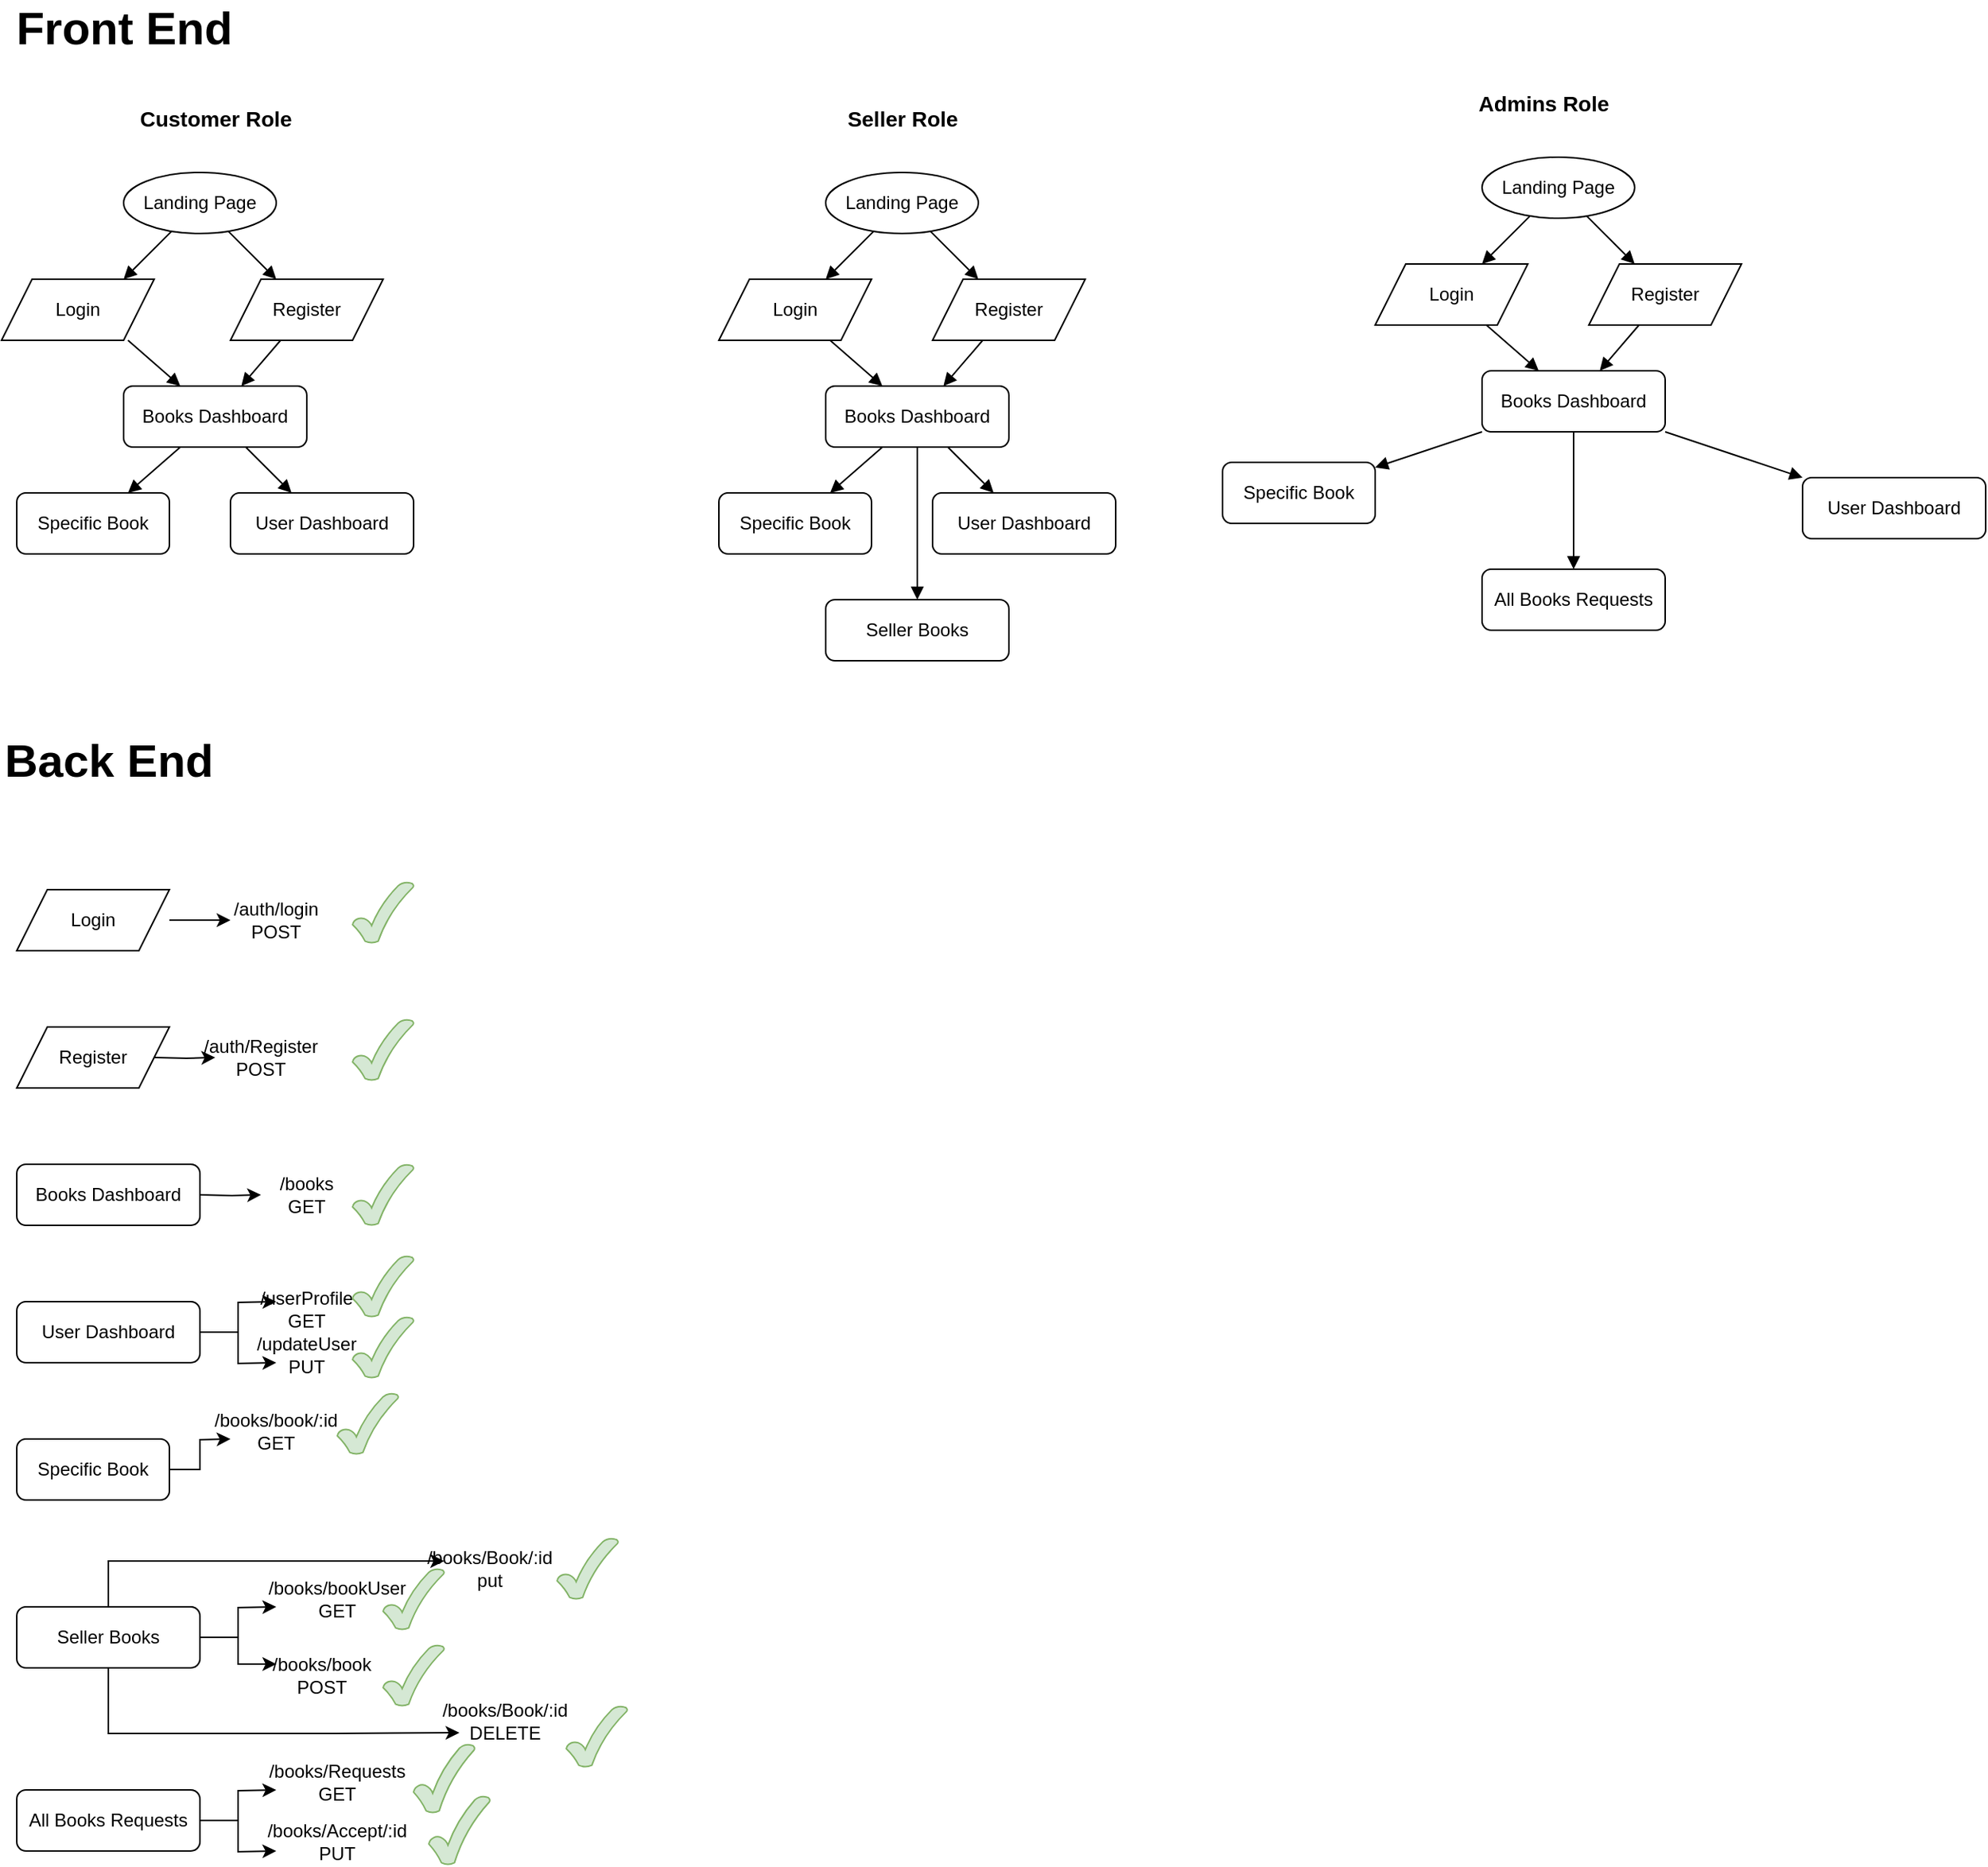 <mxfile version="26.2.14">
  <diagram name="Book Management Frontend Flow" id="vPQfznAPrhqFf1_y30xD">
    <mxGraphModel dx="864" dy="474" grid="1" gridSize="10" guides="1" tooltips="1" connect="1" arrows="1" fold="1" page="1" pageScale="1" pageWidth="827" pageHeight="1169" math="0" shadow="0">
      <root>
        <mxCell id="0" />
        <mxCell id="1" parent="0" />
        <mxCell id="cust_label" value="Customer Role" style="text;html=1;align=center;verticalAlign=middle;fontSize=14;fontStyle=1" parent="1" vertex="1">
          <mxGeometry x="110" y="90" width="120" height="30" as="geometry" />
        </mxCell>
        <mxCell id="cust_landing" value="Landing Page" style="ellipse;whiteSpace=wrap;html=1;" parent="1" vertex="1">
          <mxGeometry x="110" y="140" width="100" height="40" as="geometry" />
        </mxCell>
        <mxCell id="cust_login" value="Login" style="shape=parallelogram;whiteSpace=wrap;html=1;" parent="1" vertex="1">
          <mxGeometry x="30" y="210" width="100" height="40" as="geometry" />
        </mxCell>
        <mxCell id="cust_register" value="Register" style="shape=parallelogram;whiteSpace=wrap;html=1;" parent="1" vertex="1">
          <mxGeometry x="180" y="210" width="100" height="40" as="geometry" />
        </mxCell>
        <mxCell id="cust_books" value="Books Dashboard" style="rounded=1;whiteSpace=wrap;html=1;" parent="1" vertex="1">
          <mxGeometry x="110" y="280" width="120" height="40" as="geometry" />
        </mxCell>
        <mxCell id="cust_specific" value="Specific Book" style="rounded=1;whiteSpace=wrap;html=1;" parent="1" vertex="1">
          <mxGeometry x="40" y="350" width="100" height="40" as="geometry" />
        </mxCell>
        <mxCell id="cust_user" value="User Dashboard" style="rounded=1;whiteSpace=wrap;html=1;" parent="1" vertex="1">
          <mxGeometry x="180" y="350" width="120" height="40" as="geometry" />
        </mxCell>
        <mxCell id="2" style="endArrow=block;" parent="1" source="cust_landing" edge="1">
          <mxGeometry relative="1" as="geometry">
            <mxPoint x="110" y="210.0" as="targetPoint" />
          </mxGeometry>
        </mxCell>
        <mxCell id="3" style="endArrow=block;" parent="1" source="cust_landing" target="cust_register" edge="1">
          <mxGeometry relative="1" as="geometry" />
        </mxCell>
        <mxCell id="4" style="endArrow=block;" parent="1" target="cust_books" edge="1">
          <mxGeometry relative="1" as="geometry">
            <mxPoint x="112.857" y="250.0" as="sourcePoint" />
          </mxGeometry>
        </mxCell>
        <mxCell id="5" style="endArrow=block;" parent="1" source="cust_register" target="cust_books" edge="1">
          <mxGeometry relative="1" as="geometry" />
        </mxCell>
        <mxCell id="6" style="endArrow=block;" parent="1" source="cust_books" edge="1">
          <mxGeometry relative="1" as="geometry">
            <mxPoint x="112.857" y="350" as="targetPoint" />
          </mxGeometry>
        </mxCell>
        <mxCell id="7" style="endArrow=block;" parent="1" source="cust_books" target="cust_user" edge="1">
          <mxGeometry relative="1" as="geometry" />
        </mxCell>
        <mxCell id="seller_label" value="Seller Role" style="text;html=1;align=center;verticalAlign=middle;fontSize=14;fontStyle=1" parent="1" vertex="1">
          <mxGeometry x="550" y="90" width="140" height="30" as="geometry" />
        </mxCell>
        <mxCell id="seller_landing" value="Landing Page" style="ellipse;whiteSpace=wrap;html=1;" parent="1" vertex="1">
          <mxGeometry x="570" y="140" width="100" height="40" as="geometry" />
        </mxCell>
        <mxCell id="seller_login" value="Login" style="shape=parallelogram;whiteSpace=wrap;html=1;" parent="1" vertex="1">
          <mxGeometry x="500" y="210" width="100" height="40" as="geometry" />
        </mxCell>
        <mxCell id="seller_register" value="Register" style="shape=parallelogram;whiteSpace=wrap;html=1;" parent="1" vertex="1">
          <mxGeometry x="640" y="210" width="100" height="40" as="geometry" />
        </mxCell>
        <mxCell id="seller_books" value="Books Dashboard" style="rounded=1;whiteSpace=wrap;html=1;" parent="1" vertex="1">
          <mxGeometry x="570" y="280" width="120" height="40" as="geometry" />
        </mxCell>
        <mxCell id="seller_specific" value="Specific Book" style="rounded=1;whiteSpace=wrap;html=1;" parent="1" vertex="1">
          <mxGeometry x="500" y="350" width="100" height="40" as="geometry" />
        </mxCell>
        <mxCell id="seller_user" value="User Dashboard" style="rounded=1;whiteSpace=wrap;html=1;" parent="1" vertex="1">
          <mxGeometry x="640" y="350" width="120" height="40" as="geometry" />
        </mxCell>
        <mxCell id="seller_books_list" value="Seller Books" style="rounded=1;whiteSpace=wrap;html=1;" parent="1" vertex="1">
          <mxGeometry x="570" y="420" width="120" height="40" as="geometry" />
        </mxCell>
        <mxCell id="8" style="endArrow=block;" parent="1" source="seller_landing" target="seller_login" edge="1">
          <mxGeometry relative="1" as="geometry" />
        </mxCell>
        <mxCell id="9" style="endArrow=block;" parent="1" source="seller_landing" target="seller_register" edge="1">
          <mxGeometry relative="1" as="geometry" />
        </mxCell>
        <mxCell id="10" style="endArrow=block;" parent="1" source="seller_login" target="seller_books" edge="1">
          <mxGeometry relative="1" as="geometry" />
        </mxCell>
        <mxCell id="11" style="endArrow=block;" parent="1" source="seller_register" target="seller_books" edge="1">
          <mxGeometry relative="1" as="geometry" />
        </mxCell>
        <mxCell id="12" style="endArrow=block;" parent="1" source="seller_books" target="seller_specific" edge="1">
          <mxGeometry relative="1" as="geometry" />
        </mxCell>
        <mxCell id="13" style="endArrow=block;" parent="1" source="seller_books" target="seller_user" edge="1">
          <mxGeometry relative="1" as="geometry" />
        </mxCell>
        <mxCell id="14" style="endArrow=block;" parent="1" source="seller_books" target="seller_books_list" edge="1">
          <mxGeometry relative="1" as="geometry" />
        </mxCell>
        <mxCell id="admin_label" value="Admins Role" style="text;html=1;align=center;verticalAlign=middle;fontSize=14;fontStyle=1" parent="1" vertex="1">
          <mxGeometry x="980" y="80" width="120" height="30" as="geometry" />
        </mxCell>
        <mxCell id="admin_landing" value="Landing Page" style="ellipse;whiteSpace=wrap;html=1;" parent="1" vertex="1">
          <mxGeometry x="1000" y="130" width="100" height="40" as="geometry" />
        </mxCell>
        <mxCell id="admin_login" value="Login" style="shape=parallelogram;whiteSpace=wrap;html=1;" parent="1" vertex="1">
          <mxGeometry x="930" y="200" width="100" height="40" as="geometry" />
        </mxCell>
        <mxCell id="admin_register" value="Register" style="shape=parallelogram;whiteSpace=wrap;html=1;" parent="1" vertex="1">
          <mxGeometry x="1070" y="200" width="100" height="40" as="geometry" />
        </mxCell>
        <mxCell id="admin_books" value="Books Dashboard" style="rounded=1;whiteSpace=wrap;html=1;" parent="1" vertex="1">
          <mxGeometry x="1000" y="270" width="120" height="40" as="geometry" />
        </mxCell>
        <mxCell id="admin_specific" value="Specific Book" style="rounded=1;whiteSpace=wrap;html=1;" parent="1" vertex="1">
          <mxGeometry x="830" y="330" width="100" height="40" as="geometry" />
        </mxCell>
        <mxCell id="admin_user" value="User Dashboard" style="rounded=1;whiteSpace=wrap;html=1;" parent="1" vertex="1">
          <mxGeometry x="1210" y="340" width="120" height="40" as="geometry" />
        </mxCell>
        <mxCell id="admin_all_books" value="All Books Requests" style="rounded=1;whiteSpace=wrap;html=1;" parent="1" vertex="1">
          <mxGeometry x="1000" y="400" width="120" height="40" as="geometry" />
        </mxCell>
        <mxCell id="15" style="endArrow=block;" parent="1" source="admin_landing" target="admin_login" edge="1">
          <mxGeometry relative="1" as="geometry" />
        </mxCell>
        <mxCell id="16" style="endArrow=block;" parent="1" source="admin_landing" target="admin_register" edge="1">
          <mxGeometry relative="1" as="geometry" />
        </mxCell>
        <mxCell id="17" style="endArrow=block;" parent="1" source="admin_login" target="admin_books" edge="1">
          <mxGeometry relative="1" as="geometry" />
        </mxCell>
        <mxCell id="18" style="endArrow=block;" parent="1" source="admin_register" target="admin_books" edge="1">
          <mxGeometry relative="1" as="geometry" />
        </mxCell>
        <mxCell id="19" style="endArrow=block;" parent="1" source="admin_books" target="admin_specific" edge="1">
          <mxGeometry relative="1" as="geometry" />
        </mxCell>
        <mxCell id="20" style="endArrow=block;" parent="1" source="admin_books" target="admin_user" edge="1">
          <mxGeometry relative="1" as="geometry" />
        </mxCell>
        <mxCell id="21" style="endArrow=block;" parent="1" source="admin_books" target="admin_all_books" edge="1">
          <mxGeometry relative="1" as="geometry" />
        </mxCell>
        <mxCell id="EfdEM8uuvntHlYLh4gwe-24" value="&lt;font style=&quot;font-size: 30px;&quot;&gt;Front End&lt;/font&gt;" style="text;html=1;align=center;verticalAlign=middle;fontSize=14;fontStyle=1" parent="1" vertex="1">
          <mxGeometry x="50" y="30" width="120" height="30" as="geometry" />
        </mxCell>
        <mxCell id="EfdEM8uuvntHlYLh4gwe-25" value="&lt;font style=&quot;font-size: 30px;&quot;&gt;Back End&lt;/font&gt;" style="text;html=1;align=center;verticalAlign=middle;fontSize=14;fontStyle=1" parent="1" vertex="1">
          <mxGeometry x="40" y="510" width="120" height="30" as="geometry" />
        </mxCell>
        <mxCell id="exy9T7-MHV6MqLQcMehr-21" style="edgeStyle=orthogonalEdgeStyle;rounded=0;orthogonalLoop=1;jettySize=auto;html=1;" parent="1" source="EfdEM8uuvntHlYLh4gwe-26" target="exy9T7-MHV6MqLQcMehr-22" edge="1">
          <mxGeometry relative="1" as="geometry">
            <mxPoint x="190" y="630" as="targetPoint" />
          </mxGeometry>
        </mxCell>
        <mxCell id="EfdEM8uuvntHlYLh4gwe-26" value="Login" style="shape=parallelogram;whiteSpace=wrap;html=1;" parent="1" vertex="1">
          <mxGeometry x="40" y="610" width="100" height="40" as="geometry" />
        </mxCell>
        <mxCell id="EfdEM8uuvntHlYLh4gwe-27" value="Register" style="shape=parallelogram;whiteSpace=wrap;html=1;" parent="1" vertex="1">
          <mxGeometry x="40" y="700" width="100" height="40" as="geometry" />
        </mxCell>
        <mxCell id="EfdEM8uuvntHlYLh4gwe-28" value="Books Dashboard" style="rounded=1;whiteSpace=wrap;html=1;" parent="1" vertex="1">
          <mxGeometry x="40" y="790" width="120" height="40" as="geometry" />
        </mxCell>
        <mxCell id="exy9T7-MHV6MqLQcMehr-27" style="edgeStyle=orthogonalEdgeStyle;rounded=0;orthogonalLoop=1;jettySize=auto;html=1;" parent="1" source="EfdEM8uuvntHlYLh4gwe-29" edge="1">
          <mxGeometry relative="1" as="geometry">
            <mxPoint x="210" y="880" as="targetPoint" />
          </mxGeometry>
        </mxCell>
        <mxCell id="exy9T7-MHV6MqLQcMehr-28" style="edgeStyle=orthogonalEdgeStyle;rounded=0;orthogonalLoop=1;jettySize=auto;html=1;" parent="1" source="EfdEM8uuvntHlYLh4gwe-29" edge="1">
          <mxGeometry relative="1" as="geometry">
            <mxPoint x="210" y="920" as="targetPoint" />
          </mxGeometry>
        </mxCell>
        <mxCell id="EfdEM8uuvntHlYLh4gwe-29" value="User Dashboard" style="rounded=1;whiteSpace=wrap;html=1;" parent="1" vertex="1">
          <mxGeometry x="40" y="880" width="120" height="40" as="geometry" />
        </mxCell>
        <mxCell id="exy9T7-MHV6MqLQcMehr-33" style="edgeStyle=orthogonalEdgeStyle;rounded=0;orthogonalLoop=1;jettySize=auto;html=1;" parent="1" source="EfdEM8uuvntHlYLh4gwe-30" edge="1">
          <mxGeometry relative="1" as="geometry">
            <mxPoint x="180" y="970" as="targetPoint" />
          </mxGeometry>
        </mxCell>
        <mxCell id="EfdEM8uuvntHlYLh4gwe-30" value="Specific Book" style="rounded=1;whiteSpace=wrap;html=1;" parent="1" vertex="1">
          <mxGeometry x="40" y="970" width="100" height="40" as="geometry" />
        </mxCell>
        <mxCell id="exy9T7-MHV6MqLQcMehr-35" style="edgeStyle=orthogonalEdgeStyle;rounded=0;orthogonalLoop=1;jettySize=auto;html=1;" parent="1" source="EfdEM8uuvntHlYLh4gwe-31" edge="1">
          <mxGeometry relative="1" as="geometry">
            <mxPoint x="210" y="1080" as="targetPoint" />
          </mxGeometry>
        </mxCell>
        <mxCell id="exy9T7-MHV6MqLQcMehr-36" style="edgeStyle=orthogonalEdgeStyle;rounded=0;orthogonalLoop=1;jettySize=auto;html=1;entryX=0;entryY=0.25;entryDx=0;entryDy=0;" parent="1" source="EfdEM8uuvntHlYLh4gwe-31" target="exy9T7-MHV6MqLQcMehr-46" edge="1">
          <mxGeometry relative="1" as="geometry">
            <mxPoint x="210" y="1120" as="targetPoint" />
          </mxGeometry>
        </mxCell>
        <mxCell id="exy9T7-MHV6MqLQcMehr-54" style="edgeStyle=orthogonalEdgeStyle;rounded=0;orthogonalLoop=1;jettySize=auto;html=1;" parent="1" source="EfdEM8uuvntHlYLh4gwe-31" target="exy9T7-MHV6MqLQcMehr-53" edge="1">
          <mxGeometry relative="1" as="geometry">
            <Array as="points">
              <mxPoint x="100" y="1050" />
            </Array>
          </mxGeometry>
        </mxCell>
        <mxCell id="exy9T7-MHV6MqLQcMehr-62" style="edgeStyle=orthogonalEdgeStyle;rounded=0;orthogonalLoop=1;jettySize=auto;html=1;entryX=0;entryY=0.75;entryDx=0;entryDy=0;" parent="1" source="EfdEM8uuvntHlYLh4gwe-31" target="exy9T7-MHV6MqLQcMehr-61" edge="1">
          <mxGeometry relative="1" as="geometry">
            <Array as="points">
              <mxPoint x="100" y="1163" />
              <mxPoint x="245" y="1163" />
            </Array>
          </mxGeometry>
        </mxCell>
        <mxCell id="EfdEM8uuvntHlYLh4gwe-31" value="Seller Books" style="rounded=1;whiteSpace=wrap;html=1;" parent="1" vertex="1">
          <mxGeometry x="40" y="1080" width="120" height="40" as="geometry" />
        </mxCell>
        <mxCell id="exy9T7-MHV6MqLQcMehr-38" style="edgeStyle=orthogonalEdgeStyle;rounded=0;orthogonalLoop=1;jettySize=auto;html=1;" parent="1" source="EfdEM8uuvntHlYLh4gwe-32" edge="1">
          <mxGeometry relative="1" as="geometry">
            <mxPoint x="210" y="1200" as="targetPoint" />
          </mxGeometry>
        </mxCell>
        <mxCell id="exy9T7-MHV6MqLQcMehr-39" style="edgeStyle=orthogonalEdgeStyle;rounded=0;orthogonalLoop=1;jettySize=auto;html=1;" parent="1" source="EfdEM8uuvntHlYLh4gwe-32" edge="1">
          <mxGeometry relative="1" as="geometry">
            <mxPoint x="210" y="1240" as="targetPoint" />
          </mxGeometry>
        </mxCell>
        <mxCell id="EfdEM8uuvntHlYLh4gwe-32" value="All Books Requests" style="rounded=1;whiteSpace=wrap;html=1;" parent="1" vertex="1">
          <mxGeometry x="40" y="1200" width="120" height="40" as="geometry" />
        </mxCell>
        <mxCell id="exy9T7-MHV6MqLQcMehr-22" value="/auth/login POST" style="text;html=1;align=center;verticalAlign=middle;whiteSpace=wrap;rounded=0;" parent="1" vertex="1">
          <mxGeometry x="180" y="615" width="60" height="30" as="geometry" />
        </mxCell>
        <mxCell id="exy9T7-MHV6MqLQcMehr-23" style="edgeStyle=orthogonalEdgeStyle;rounded=0;orthogonalLoop=1;jettySize=auto;html=1;" parent="1" target="exy9T7-MHV6MqLQcMehr-24" edge="1">
          <mxGeometry relative="1" as="geometry">
            <mxPoint x="180" y="720" as="targetPoint" />
            <mxPoint x="130" y="720" as="sourcePoint" />
          </mxGeometry>
        </mxCell>
        <mxCell id="exy9T7-MHV6MqLQcMehr-24" value="/auth/Register&lt;div&gt;POST&lt;/div&gt;" style="text;html=1;align=center;verticalAlign=middle;whiteSpace=wrap;rounded=0;" parent="1" vertex="1">
          <mxGeometry x="170" y="705" width="60" height="30" as="geometry" />
        </mxCell>
        <mxCell id="exy9T7-MHV6MqLQcMehr-25" style="edgeStyle=orthogonalEdgeStyle;rounded=0;orthogonalLoop=1;jettySize=auto;html=1;" parent="1" target="exy9T7-MHV6MqLQcMehr-26" edge="1">
          <mxGeometry relative="1" as="geometry">
            <mxPoint x="210" y="810" as="targetPoint" />
            <mxPoint x="160" y="810" as="sourcePoint" />
          </mxGeometry>
        </mxCell>
        <mxCell id="exy9T7-MHV6MqLQcMehr-26" value="/books&lt;div&gt;GET&lt;/div&gt;" style="text;html=1;align=center;verticalAlign=middle;whiteSpace=wrap;rounded=0;" parent="1" vertex="1">
          <mxGeometry x="200" y="795" width="60" height="30" as="geometry" />
        </mxCell>
        <mxCell id="exy9T7-MHV6MqLQcMehr-40" value="/updateUser&lt;div&gt;PUT&lt;/div&gt;" style="text;html=1;align=center;verticalAlign=middle;whiteSpace=wrap;rounded=0;" parent="1" vertex="1">
          <mxGeometry x="200" y="900" width="60" height="30" as="geometry" />
        </mxCell>
        <mxCell id="exy9T7-MHV6MqLQcMehr-41" value="&lt;div&gt;/userProfile&lt;/div&gt;&lt;div&gt;GET&lt;/div&gt;" style="text;html=1;align=center;verticalAlign=middle;whiteSpace=wrap;rounded=0;" parent="1" vertex="1">
          <mxGeometry x="200" y="870" width="60" height="30" as="geometry" />
        </mxCell>
        <mxCell id="exy9T7-MHV6MqLQcMehr-43" value="/books/book/:id&lt;div&gt;GET&lt;/div&gt;" style="text;html=1;align=center;verticalAlign=middle;whiteSpace=wrap;rounded=0;" parent="1" vertex="1">
          <mxGeometry x="180" y="950" width="60" height="30" as="geometry" />
        </mxCell>
        <mxCell id="exy9T7-MHV6MqLQcMehr-44" value="/books/Accept/:id&lt;div&gt;PUT&lt;/div&gt;" style="text;html=1;align=center;verticalAlign=middle;whiteSpace=wrap;rounded=0;" parent="1" vertex="1">
          <mxGeometry x="220" y="1219" width="60" height="30" as="geometry" />
        </mxCell>
        <mxCell id="exy9T7-MHV6MqLQcMehr-45" value="/books/Requests&lt;div&gt;&lt;span style=&quot;background-color: transparent; color: light-dark(rgb(0, 0, 0), rgb(255, 255, 255));&quot;&gt;GET&lt;/span&gt;&lt;/div&gt;" style="text;html=1;align=center;verticalAlign=middle;whiteSpace=wrap;rounded=0;" parent="1" vertex="1">
          <mxGeometry x="220" y="1180" width="60" height="30" as="geometry" />
        </mxCell>
        <mxCell id="exy9T7-MHV6MqLQcMehr-46" value="/books/book&lt;div&gt;&lt;span style=&quot;background-color: transparent; color: light-dark(rgb(0, 0, 0), rgb(255, 255, 255));&quot;&gt;POST&lt;/span&gt;&lt;/div&gt;" style="text;html=1;align=center;verticalAlign=middle;whiteSpace=wrap;rounded=0;" parent="1" vertex="1">
          <mxGeometry x="210" y="1110" width="60" height="30" as="geometry" />
        </mxCell>
        <mxCell id="exy9T7-MHV6MqLQcMehr-47" value="/books/bookUser&lt;div&gt;&lt;span style=&quot;background-color: transparent; color: light-dark(rgb(0, 0, 0), rgb(255, 255, 255));&quot;&gt;GET&lt;/span&gt;&lt;/div&gt;" style="text;html=1;align=center;verticalAlign=middle;whiteSpace=wrap;rounded=0;" parent="1" vertex="1">
          <mxGeometry x="220" y="1060" width="60" height="30" as="geometry" />
        </mxCell>
        <mxCell id="exy9T7-MHV6MqLQcMehr-53" value="/books/Book/:id&lt;div&gt;&lt;span style=&quot;background-color: transparent; color: light-dark(rgb(0, 0, 0), rgb(255, 255, 255));&quot;&gt;put&lt;/span&gt;&lt;/div&gt;" style="text;html=1;align=center;verticalAlign=middle;whiteSpace=wrap;rounded=0;" parent="1" vertex="1">
          <mxGeometry x="320" y="1040" width="60" height="30" as="geometry" />
        </mxCell>
        <mxCell id="exy9T7-MHV6MqLQcMehr-61" value="/books/Book/:id&lt;div&gt;&lt;span style=&quot;background-color: transparent; color: light-dark(rgb(0, 0, 0), rgb(255, 255, 255));&quot;&gt;DELETE&lt;/span&gt;&lt;/div&gt;" style="text;html=1;align=center;verticalAlign=middle;whiteSpace=wrap;rounded=0;" parent="1" vertex="1">
          <mxGeometry x="330" y="1140" width="60" height="30" as="geometry" />
        </mxCell>
        <mxCell id="cX0nsdmGRqVJ0zWe-UH2-21" value="" style="verticalLabelPosition=bottom;verticalAlign=top;html=1;shape=mxgraph.basic.tick;fillColor=#d5e8d4;strokeColor=#82b366;" parent="1" vertex="1">
          <mxGeometry x="260" y="695" width="40" height="40" as="geometry" />
        </mxCell>
        <mxCell id="h-NFPhccPEgFU3Ty7LLh-21" value="" style="verticalLabelPosition=bottom;verticalAlign=top;html=1;shape=mxgraph.basic.tick;fillColor=#d5e8d4;strokeColor=#82b366;" parent="1" vertex="1">
          <mxGeometry x="260" y="605" width="40" height="40" as="geometry" />
        </mxCell>
        <mxCell id="h-NFPhccPEgFU3Ty7LLh-22" value="" style="verticalLabelPosition=bottom;verticalAlign=top;html=1;shape=mxgraph.basic.tick;fillColor=#d5e8d4;strokeColor=#82b366;" parent="1" vertex="1">
          <mxGeometry x="260" y="850" width="40" height="40" as="geometry" />
        </mxCell>
        <mxCell id="bewZU5svssob48AYSBzr-21" value="" style="verticalLabelPosition=bottom;verticalAlign=top;html=1;shape=mxgraph.basic.tick;fillColor=#d5e8d4;strokeColor=#82b366;" parent="1" vertex="1">
          <mxGeometry x="280" y="1105" width="40" height="40" as="geometry" />
        </mxCell>
        <mxCell id="bewZU5svssob48AYSBzr-22" value="" style="verticalLabelPosition=bottom;verticalAlign=top;html=1;shape=mxgraph.basic.tick;fillColor=#d5e8d4;strokeColor=#82b366;" parent="1" vertex="1">
          <mxGeometry x="260" y="790" width="40" height="40" as="geometry" />
        </mxCell>
        <mxCell id="bewZU5svssob48AYSBzr-23" value="" style="verticalLabelPosition=bottom;verticalAlign=top;html=1;shape=mxgraph.basic.tick;fillColor=#d5e8d4;strokeColor=#82b366;" parent="1" vertex="1">
          <mxGeometry x="280" y="1055" width="40" height="40" as="geometry" />
        </mxCell>
        <mxCell id="bewZU5svssob48AYSBzr-24" value="" style="verticalLabelPosition=bottom;verticalAlign=top;html=1;shape=mxgraph.basic.tick;fillColor=#d5e8d4;strokeColor=#82b366;" parent="1" vertex="1">
          <mxGeometry x="260" y="890" width="40" height="40" as="geometry" />
        </mxCell>
        <mxCell id="bewZU5svssob48AYSBzr-25" value="" style="verticalLabelPosition=bottom;verticalAlign=top;html=1;shape=mxgraph.basic.tick;fillColor=#d5e8d4;strokeColor=#82b366;" parent="1" vertex="1">
          <mxGeometry x="250" y="940" width="40" height="40" as="geometry" />
        </mxCell>
        <mxCell id="FOub0hj2C16T9PL_jVDp-25" value="" style="verticalLabelPosition=bottom;verticalAlign=top;html=1;shape=mxgraph.basic.tick;fillColor=#d5e8d4;strokeColor=#82b366;" vertex="1" parent="1">
          <mxGeometry x="394" y="1035" width="40" height="40" as="geometry" />
        </mxCell>
        <mxCell id="FOub0hj2C16T9PL_jVDp-26" value="" style="verticalLabelPosition=bottom;verticalAlign=top;html=1;shape=mxgraph.basic.tick;fillColor=#d5e8d4;strokeColor=#82b366;" vertex="1" parent="1">
          <mxGeometry x="400" y="1145" width="40" height="40" as="geometry" />
        </mxCell>
        <mxCell id="FOub0hj2C16T9PL_jVDp-27" value="" style="verticalLabelPosition=bottom;verticalAlign=top;html=1;shape=mxgraph.basic.tick;fillColor=#d5e8d4;strokeColor=#82b366;" vertex="1" parent="1">
          <mxGeometry x="300" y="1170" width="40" height="45" as="geometry" />
        </mxCell>
        <mxCell id="FOub0hj2C16T9PL_jVDp-28" value="" style="verticalLabelPosition=bottom;verticalAlign=top;html=1;shape=mxgraph.basic.tick;fillColor=#d5e8d4;strokeColor=#82b366;" vertex="1" parent="1">
          <mxGeometry x="310" y="1204" width="40" height="45" as="geometry" />
        </mxCell>
      </root>
    </mxGraphModel>
  </diagram>
</mxfile>
